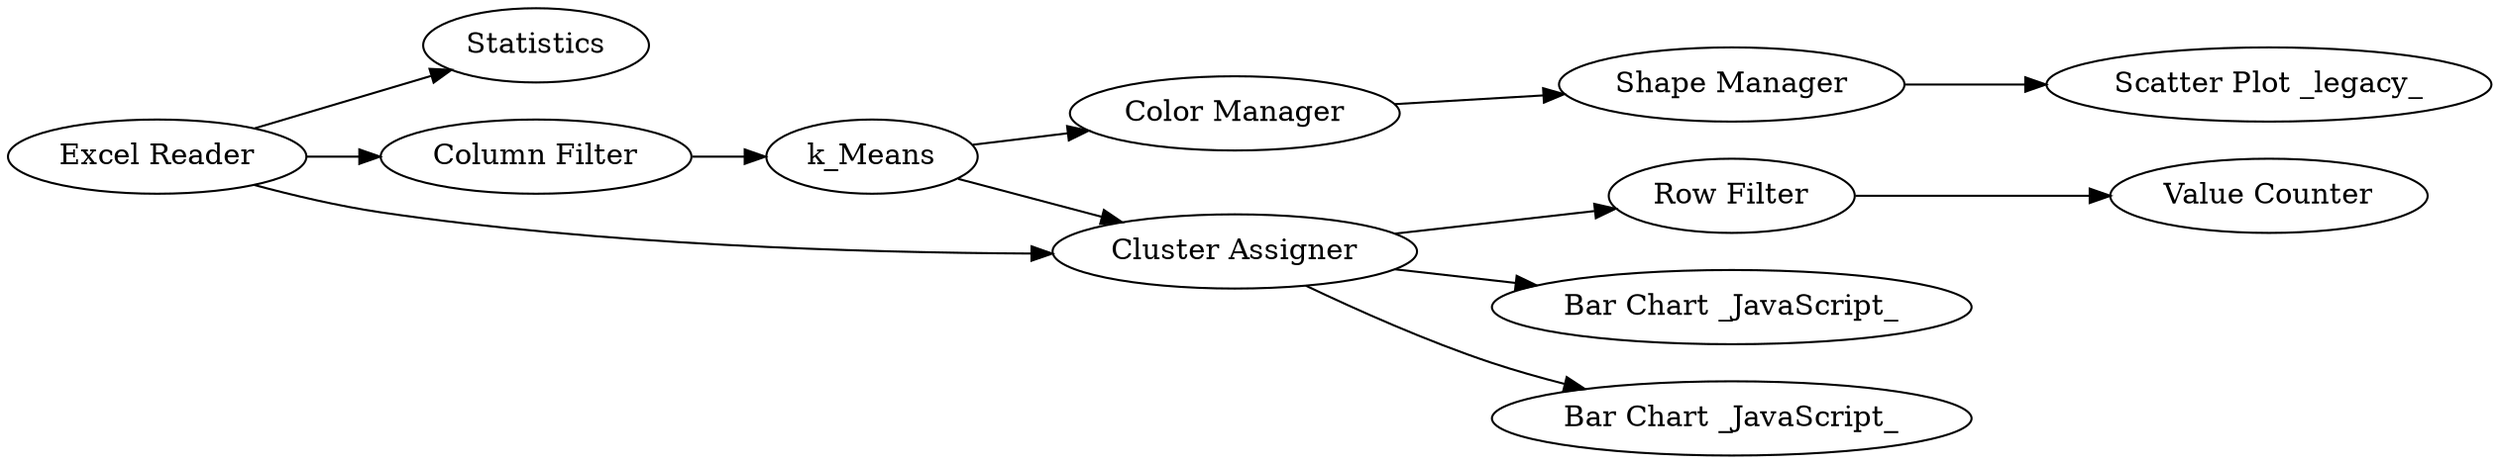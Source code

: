 digraph {
	1 [label="Excel Reader"]
	2 [label=Statistics]
	3 [label="Column Filter"]
	4 [label=k_Means]
	5 [label="Color Manager"]
	6 [label="Shape Manager"]
	7 [label="Scatter Plot _legacy_"]
	8 [label="Cluster Assigner"]
	9 [label="Row Filter"]
	10 [label="Value Counter"]
	11 [label="Bar Chart _JavaScript_"]
	12 [label="Bar Chart _JavaScript_"]
	1 -> 2
	1 -> 3
	1 -> 8
	3 -> 4
	4 -> 8
	4 -> 5
	5 -> 6
	6 -> 7
	8 -> 9
	8 -> 11
	8 -> 12
	9 -> 10
	rankdir=LR
}
